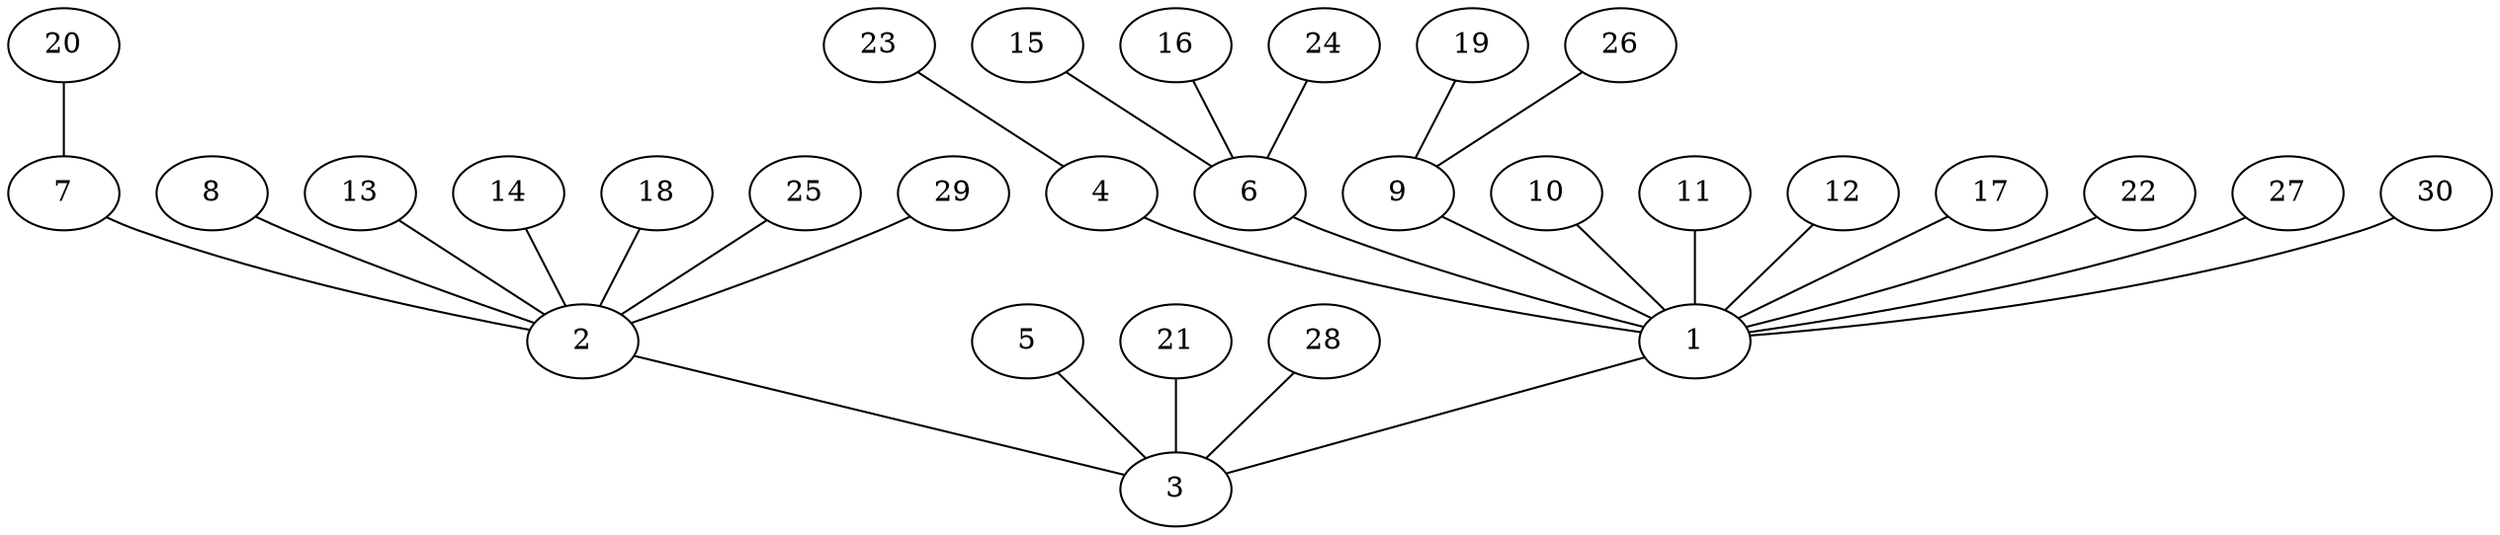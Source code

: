 graph x {
1 -- 3
2 -- 3
5 -- 3
21 -- 3
28 -- 3
4 -- 1
6 -- 1
9 -- 1
10 -- 1
11 -- 1
12 -- 1
17 -- 1
22 -- 1
27 -- 1
30 -- 1
7 -- 2
8 -- 2
13 -- 2
14 -- 2
18 -- 2
25 -- 2
29 -- 2
23 -- 4
15 -- 6
16 -- 6
24 -- 6
19 -- 9
26 -- 9
20 -- 7
}